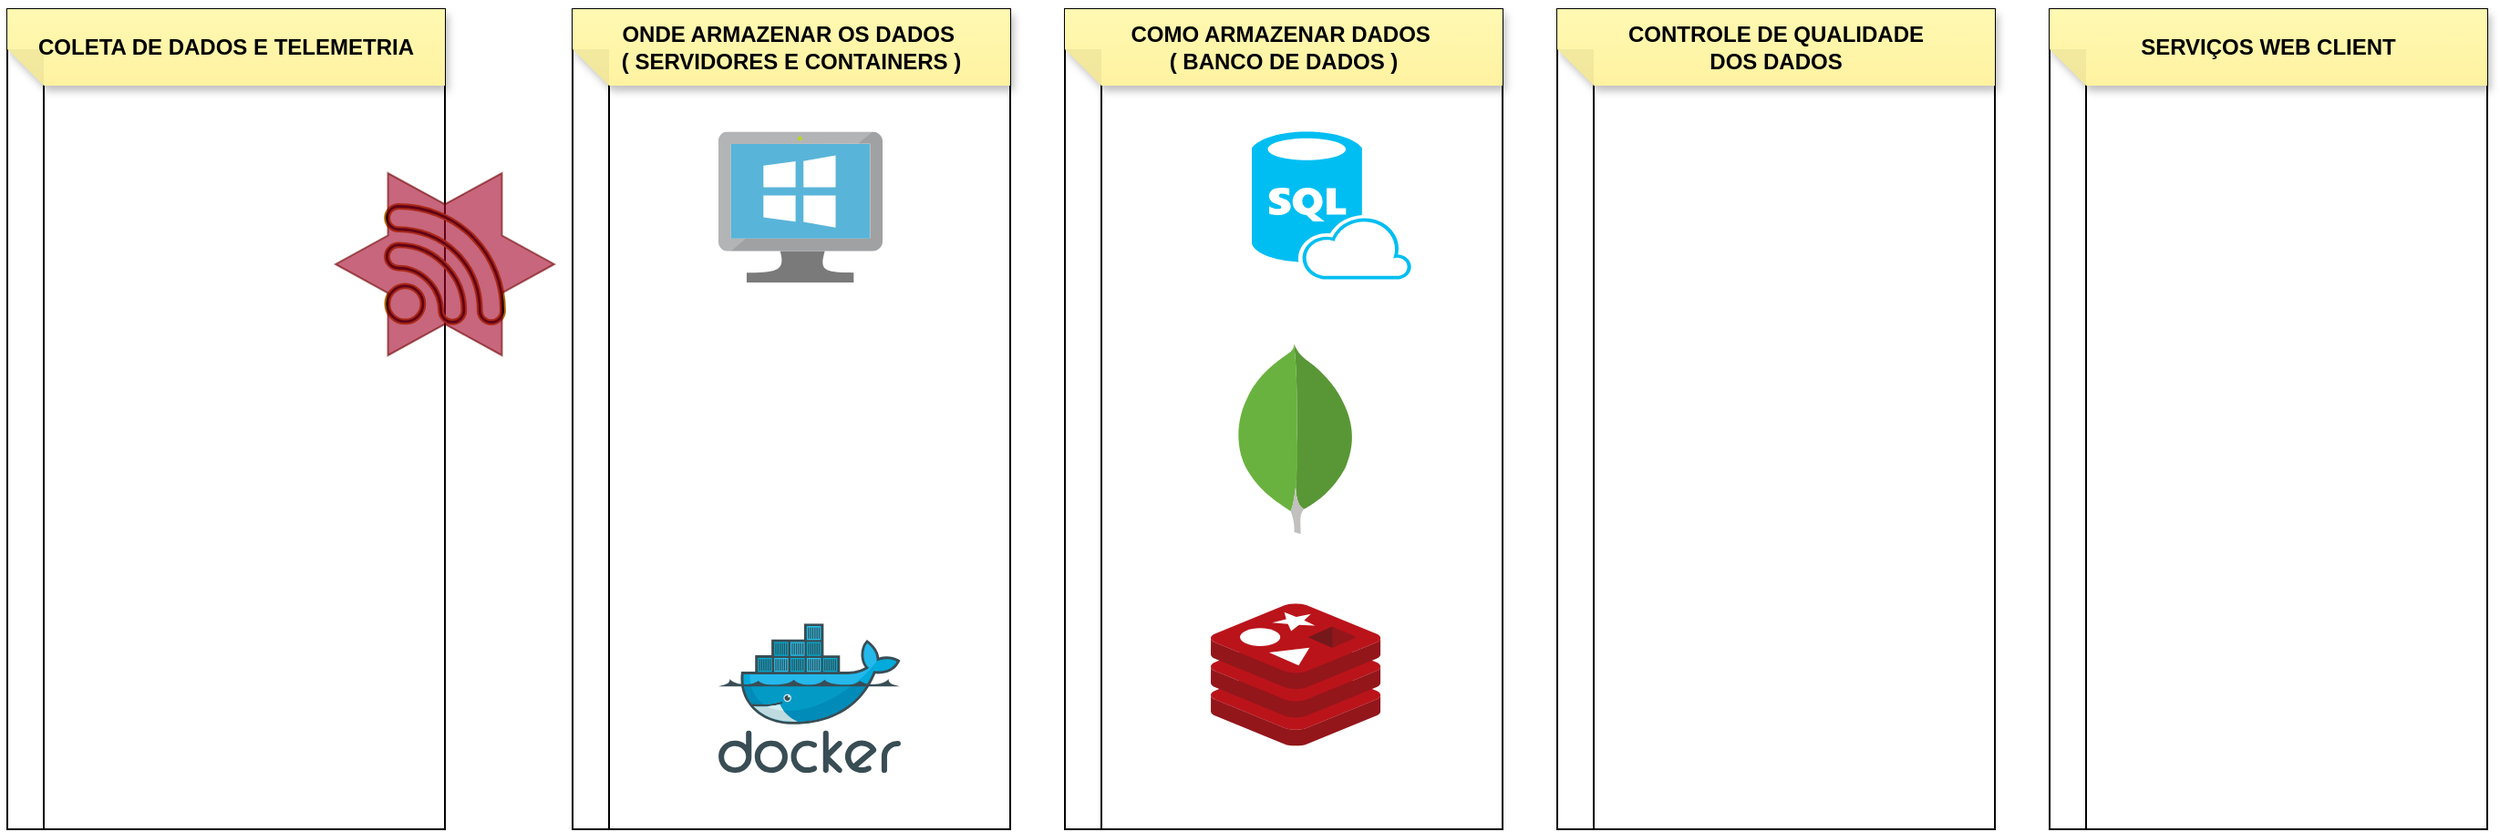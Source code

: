 <mxfile version="20.2.4" type="github"><diagram id="RaFeTu7MkTCFNOYwhbSR" name="Page-1"><mxGraphModel dx="1595" dy="1874" grid="1" gridSize="10" guides="1" tooltips="1" connect="1" arrows="1" fold="1" page="1" pageScale="1" pageWidth="850" pageHeight="1100" math="0" shadow="0"><root><mxCell id="0"/><mxCell id="1" parent="0"/><mxCell id="Tl7B31jH2zLBJy2UqvcD-2" value="" style="shape=internalStorage;whiteSpace=wrap;html=1;backgroundOutline=1;" vertex="1" parent="1"><mxGeometry x="10" y="-20" width="240" height="450" as="geometry"/></mxCell><mxCell id="Tl7B31jH2zLBJy2UqvcD-14" value="" style="sketch=0;pointerEvents=1;shadow=0;dashed=0;html=1;aspect=fixed;labelPosition=center;verticalLabelPosition=bottom;verticalAlign=top;align=center;outlineConnect=0;shape=mxgraph.vvd.wi_fi;fillColor=#000000;strokeColor=#b46504;" vertex="1" parent="1"><mxGeometry x="217" y="87" width="66" height="66" as="geometry"/></mxCell><mxCell id="Tl7B31jH2zLBJy2UqvcD-16" value="" style="shape=image;html=1;verticalAlign=top;verticalLabelPosition=bottom;labelBackgroundColor=#ffffff;imageAspect=0;aspect=fixed;image=https://cdn4.iconfinder.com/data/icons/sports-outline-24-px/24/Ocean_surfing_water_wave_sports-128.png" vertex="1" parent="1"><mxGeometry x="108" y="268" width="70" height="70" as="geometry"/></mxCell><mxCell id="Tl7B31jH2zLBJy2UqvcD-17" value="" style="shape=image;html=1;verticalAlign=top;verticalLabelPosition=bottom;labelBackgroundColor=#ffffff;imageAspect=0;aspect=fixed;image=https://cdn3.iconfinder.com/data/icons/summer-glyph-24-px/24/Ocean_sea_sea_waves_water_water_waves-128.png" vertex="1" parent="1"><mxGeometry x="108" y="200" width="72" height="72" as="geometry"/></mxCell><mxCell id="Tl7B31jH2zLBJy2UqvcD-18" value="" style="shape=image;html=1;verticalAlign=top;verticalLabelPosition=bottom;labelBackgroundColor=#ffffff;imageAspect=0;aspect=fixed;image=https://cdn4.iconfinder.com/data/icons/dot/128/ship_sea_ocean.png" vertex="1" parent="1"><mxGeometry x="105" y="338" width="80" height="80" as="geometry"/></mxCell><mxCell id="Tl7B31jH2zLBJy2UqvcD-19" value="" style="shape=image;html=1;verticalAlign=top;verticalLabelPosition=bottom;labelBackgroundColor=#ffffff;imageAspect=0;aspect=fixed;image=https://cdn3.iconfinder.com/data/icons/weather-free-2/32/Weather_Free_Outline_rain-weather-cloud-thunder-128.png" vertex="1" parent="1"><mxGeometry x="108" y="30" width="74" height="74" as="geometry"/></mxCell><mxCell id="Tl7B31jH2zLBJy2UqvcD-20" value="" style="shape=image;html=1;verticalAlign=top;verticalLabelPosition=bottom;labelBackgroundColor=#ffffff;imageAspect=0;aspect=fixed;image=https://cdn1.iconfinder.com/data/icons/unicons-line-vol-6/24/wind-128.png" vertex="1" parent="1"><mxGeometry x="107" y="104" width="74" height="74" as="geometry"/></mxCell><mxCell id="Tl7B31jH2zLBJy2UqvcD-23" value="" style="shape=image;html=1;verticalAlign=top;verticalLabelPosition=bottom;labelBackgroundColor=#ffffff;imageAspect=0;aspect=fixed;image=https://cdn4.iconfinder.com/data/icons/essential-app-1/16/moon-night-dard-stars-128.png" vertex="1" parent="1"><mxGeometry x="70" y="165.8" width="44" height="44" as="geometry"/></mxCell><mxCell id="Tl7B31jH2zLBJy2UqvcD-24" value="&lt;b&gt;COLETA DE DADOS E TELEMETRIA&lt;/b&gt;" style="shape=note;whiteSpace=wrap;html=1;backgroundOutline=1;fontColor=#000000;darkOpacity=0.05;fillColor=#FFF9B2;strokeColor=none;fillStyle=solid;direction=west;gradientDirection=north;gradientColor=#FFF2A1;shadow=1;size=20;pointerEvents=1;" vertex="1" parent="1"><mxGeometry x="10" y="-20" width="240" height="42" as="geometry"/></mxCell><mxCell id="Tl7B31jH2zLBJy2UqvcD-26" value="" style="verticalLabelPosition=bottom;verticalAlign=top;html=1;shape=mxgraph.basic.6_point_star;labelBackgroundColor=#FBFBFB;fontSize=14;fillColor=#a20025;strokeColor=#6F0000;shadow=0;opacity=60;fontColor=#ffffff;" vertex="1" parent="1"><mxGeometry x="190" y="70" width="120" height="100" as="geometry"/></mxCell><mxCell id="Tl7B31jH2zLBJy2UqvcD-27" value="" style="shape=internalStorage;whiteSpace=wrap;html=1;backgroundOutline=1;" vertex="1" parent="1"><mxGeometry x="320" y="-20" width="240" height="450" as="geometry"/></mxCell><mxCell id="Tl7B31jH2zLBJy2UqvcD-28" value="&lt;b&gt;ONDE ARMAZENAR OS DADOS&amp;nbsp;&lt;br&gt;( SERVIDORES E CONTAINERS )&lt;br&gt;&lt;/b&gt;" style="shape=note;whiteSpace=wrap;html=1;backgroundOutline=1;fontColor=#000000;darkOpacity=0.05;fillColor=#FFF9B2;strokeColor=none;fillStyle=solid;direction=west;gradientDirection=north;gradientColor=#FFF2A1;shadow=1;size=20;pointerEvents=1;" vertex="1" parent="1"><mxGeometry x="320" y="-20" width="240" height="42" as="geometry"/></mxCell><mxCell id="Tl7B31jH2zLBJy2UqvcD-13" value="" style="sketch=0;aspect=fixed;html=1;points=[];align=center;image;fontSize=12;image=img/lib/mscae/VirtualMachineWindows.svg;" vertex="1" parent="1"><mxGeometry x="400" y="47.2" width="90" height="82.8" as="geometry"/></mxCell><mxCell id="Tl7B31jH2zLBJy2UqvcD-12" value="" style="shape=image;html=1;verticalAlign=top;verticalLabelPosition=bottom;labelBackgroundColor=#ffffff;imageAspect=0;aspect=fixed;image=https://cdn1.iconfinder.com/data/icons/operating-system-flat-1/30/ubuntu-128.png" vertex="1" parent="1"><mxGeometry x="386" y="165.8" width="118" height="118" as="geometry"/></mxCell><mxCell id="Tl7B31jH2zLBJy2UqvcD-6" value="" style="sketch=0;aspect=fixed;html=1;points=[];align=center;image;fontSize=12;image=img/lib/mscae/Docker.svg;" vertex="1" parent="1"><mxGeometry x="400" y="317.1" width="100" height="82" as="geometry"/></mxCell><mxCell id="Tl7B31jH2zLBJy2UqvcD-30" value="" style="shape=internalStorage;whiteSpace=wrap;html=1;backgroundOutline=1;" vertex="1" parent="1"><mxGeometry x="590" y="-20" width="240" height="450" as="geometry"/></mxCell><mxCell id="Tl7B31jH2zLBJy2UqvcD-31" value="&lt;b&gt;COMO ARMAZENAR DADOS&amp;nbsp;&lt;br&gt;( BANCO DE DADOS )&lt;/b&gt;" style="shape=note;whiteSpace=wrap;html=1;backgroundOutline=1;fontColor=#000000;darkOpacity=0.05;fillColor=#FFF9B2;strokeColor=none;fillStyle=solid;direction=west;gradientDirection=north;gradientColor=#FFF2A1;shadow=1;size=20;pointerEvents=1;" vertex="1" parent="1"><mxGeometry x="590" y="-20" width="240" height="42" as="geometry"/></mxCell><mxCell id="Tl7B31jH2zLBJy2UqvcD-4" value="" style="verticalLabelPosition=bottom;html=1;verticalAlign=top;align=center;strokeColor=none;fillColor=#00BEF2;shape=mxgraph.azure.sql_database_sql_azure;" vertex="1" parent="1"><mxGeometry x="692.5" y="47.2" width="87.5" height="81" as="geometry"/></mxCell><mxCell id="Tl7B31jH2zLBJy2UqvcD-10" value="" style="dashed=0;outlineConnect=0;html=1;align=center;labelPosition=center;verticalLabelPosition=bottom;verticalAlign=top;shape=mxgraph.weblogos.mongodb" vertex="1" parent="1"><mxGeometry x="682.98" y="163.8" width="67.15" height="104.2" as="geometry"/></mxCell><mxCell id="Tl7B31jH2zLBJy2UqvcD-11" value="" style="sketch=0;aspect=fixed;html=1;points=[];align=center;image;fontSize=12;image=img/lib/mscae/Cache_Redis_Product.svg;" vertex="1" parent="1"><mxGeometry x="670" y="306.1" width="93.1" height="78.2" as="geometry"/></mxCell><mxCell id="Tl7B31jH2zLBJy2UqvcD-32" value="" style="shape=internalStorage;whiteSpace=wrap;html=1;backgroundOutline=1;" vertex="1" parent="1"><mxGeometry x="860" y="-20" width="240" height="450" as="geometry"/></mxCell><mxCell id="Tl7B31jH2zLBJy2UqvcD-33" value="&lt;b&gt;CONTROLE DE QUALIDADE &lt;br&gt;DOS DADOS&lt;/b&gt;" style="shape=note;whiteSpace=wrap;html=1;backgroundOutline=1;fontColor=#000000;darkOpacity=0.05;fillColor=#FFF9B2;strokeColor=none;fillStyle=solid;direction=west;gradientDirection=north;gradientColor=#FFF2A1;shadow=1;size=20;pointerEvents=1;" vertex="1" parent="1"><mxGeometry x="860" y="-20" width="240" height="42" as="geometry"/></mxCell><mxCell id="Tl7B31jH2zLBJy2UqvcD-5" value="" style="shape=image;html=1;verticalAlign=top;verticalLabelPosition=bottom;labelBackgroundColor=#ffffff;imageAspect=0;aspect=fixed;image=https://cdn4.iconfinder.com/data/icons/scripting-and-programming-languages/512/660277-Python_logo-128.png" vertex="1" parent="1"><mxGeometry x="908" y="7.8" width="158" height="158" as="geometry"/></mxCell><mxCell id="Tl7B31jH2zLBJy2UqvcD-34" value="" style="shape=internalStorage;whiteSpace=wrap;html=1;backgroundOutline=1;" vertex="1" parent="1"><mxGeometry x="1130" y="-20" width="240" height="450" as="geometry"/></mxCell><mxCell id="Tl7B31jH2zLBJy2UqvcD-35" value="&lt;b&gt;SERVIÇOS WEB CLIENT&lt;/b&gt;" style="shape=note;whiteSpace=wrap;html=1;backgroundOutline=1;fontColor=#000000;darkOpacity=0.05;fillColor=#FFF9B2;strokeColor=none;fillStyle=solid;direction=west;gradientDirection=north;gradientColor=#FFF2A1;shadow=1;size=20;pointerEvents=1;" vertex="1" parent="1"><mxGeometry x="1130" y="-20" width="240" height="42" as="geometry"/></mxCell><mxCell id="Tl7B31jH2zLBJy2UqvcD-9" value="" style="shape=image;html=1;verticalAlign=top;verticalLabelPosition=bottom;labelBackgroundColor=#ffffff;imageAspect=0;aspect=fixed;image=https://cdn1.iconfinder.com/data/icons/ionicons-fill-vol-2/512/logo-nodejs-128.png" vertex="1" parent="1"><mxGeometry x="1210" y="36.5" width="104.2" height="104.2" as="geometry"/></mxCell><mxCell id="Tl7B31jH2zLBJy2UqvcD-8" value="" style="shape=image;html=1;verticalAlign=top;verticalLabelPosition=bottom;labelBackgroundColor=#ffffff;imageAspect=0;aspect=fixed;image=https://cdn0.iconfinder.com/data/icons/long-shadow-web-icons/512/nodejs-128.png" vertex="1" parent="1"><mxGeometry x="1210" y="159" width="109" height="109" as="geometry"/></mxCell><mxCell id="Tl7B31jH2zLBJy2UqvcD-3" value="" style="shape=image;html=1;verticalAlign=top;verticalLabelPosition=bottom;labelBackgroundColor=#ffffff;imageAspect=0;aspect=fixed;image=https://cdn1.iconfinder.com/data/icons/unicons-line-vol-5/24/react-128.png" vertex="1" parent="1"><mxGeometry x="1200.5" y="281.2" width="128" height="128" as="geometry"/></mxCell></root></mxGraphModel></diagram></mxfile>